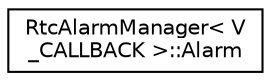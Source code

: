 digraph "Graphical Class Hierarchy"
{
 // LATEX_PDF_SIZE
  edge [fontname="Helvetica",fontsize="10",labelfontname="Helvetica",labelfontsize="10"];
  node [fontname="Helvetica",fontsize="10",shape=record];
  rankdir="LR";
  Node0 [label="RtcAlarmManager\< V\l_CALLBACK \>::Alarm",height=0.2,width=0.4,color="black", fillcolor="white", style="filled",URL="$structRtcAlarmManager_1_1Alarm.html",tooltip=" "];
}
